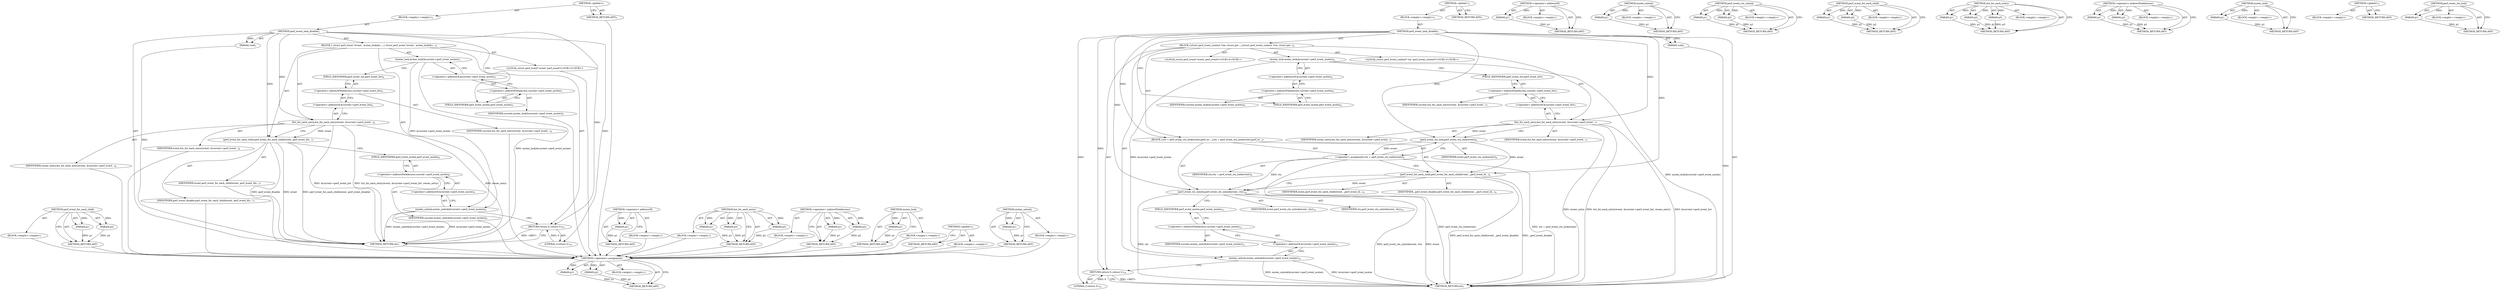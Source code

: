 digraph "perf_event_ctx_lock" {
vulnerable_72 [label=<(METHOD,perf_event_for_each_child)>];
vulnerable_73 [label=<(PARAM,p1)>];
vulnerable_74 [label=<(PARAM,p2)>];
vulnerable_75 [label=<(BLOCK,&lt;empty&gt;,&lt;empty&gt;)>];
vulnerable_76 [label=<(METHOD_RETURN,ANY)>];
vulnerable_6 [label=<(METHOD,&lt;global&gt;)<SUB>1</SUB>>];
vulnerable_7 [label=<(BLOCK,&lt;empty&gt;,&lt;empty&gt;)<SUB>1</SUB>>];
vulnerable_8 [label=<(METHOD,perf_event_task_disable)<SUB>1</SUB>>];
vulnerable_9 [label=<(PARAM,void)<SUB>1</SUB>>];
vulnerable_10 [label=<(BLOCK,{
 	struct perf_event *event;
 
 	mutex_lock(&amp;c...,{
 	struct perf_event *event;
 
 	mutex_lock(&amp;c...)<SUB>2</SUB>>];
vulnerable_11 [label="<(LOCAL,struct perf_event* event: perf_event*)<SUB>3</SUB>>"];
vulnerable_12 [label=<(mutex_lock,mutex_lock(&amp;current-&gt;perf_event_mutex))<SUB>5</SUB>>];
vulnerable_13 [label=<(&lt;operator&gt;.addressOf,&amp;current-&gt;perf_event_mutex)<SUB>5</SUB>>];
vulnerable_14 [label=<(&lt;operator&gt;.indirectFieldAccess,current-&gt;perf_event_mutex)<SUB>5</SUB>>];
vulnerable_15 [label=<(IDENTIFIER,current,mutex_lock(&amp;current-&gt;perf_event_mutex))<SUB>5</SUB>>];
vulnerable_16 [label=<(FIELD_IDENTIFIER,perf_event_mutex,perf_event_mutex)<SUB>5</SUB>>];
vulnerable_17 [label=<(list_for_each_entry,list_for_each_entry(event, &amp;current-&gt;perf_event...)<SUB>6</SUB>>];
vulnerable_18 [label=<(IDENTIFIER,event,list_for_each_entry(event, &amp;current-&gt;perf_event...)<SUB>6</SUB>>];
vulnerable_19 [label=<(&lt;operator&gt;.addressOf,&amp;current-&gt;perf_event_list)<SUB>6</SUB>>];
vulnerable_20 [label=<(&lt;operator&gt;.indirectFieldAccess,current-&gt;perf_event_list)<SUB>6</SUB>>];
vulnerable_21 [label=<(IDENTIFIER,current,list_for_each_entry(event, &amp;current-&gt;perf_event...)<SUB>6</SUB>>];
vulnerable_22 [label=<(FIELD_IDENTIFIER,perf_event_list,perf_event_list)<SUB>6</SUB>>];
vulnerable_23 [label=<(IDENTIFIER,owner_entry,list_for_each_entry(event, &amp;current-&gt;perf_event...)<SUB>6</SUB>>];
vulnerable_24 [label=<(perf_event_for_each_child,perf_event_for_each_child(event, perf_event_dis...)<SUB>7</SUB>>];
vulnerable_25 [label=<(IDENTIFIER,event,perf_event_for_each_child(event, perf_event_dis...)<SUB>7</SUB>>];
vulnerable_26 [label=<(IDENTIFIER,perf_event_disable,perf_event_for_each_child(event, perf_event_dis...)<SUB>7</SUB>>];
vulnerable_27 [label=<(mutex_unlock,mutex_unlock(&amp;current-&gt;perf_event_mutex))<SUB>8</SUB>>];
vulnerable_28 [label=<(&lt;operator&gt;.addressOf,&amp;current-&gt;perf_event_mutex)<SUB>8</SUB>>];
vulnerable_29 [label=<(&lt;operator&gt;.indirectFieldAccess,current-&gt;perf_event_mutex)<SUB>8</SUB>>];
vulnerable_30 [label=<(IDENTIFIER,current,mutex_unlock(&amp;current-&gt;perf_event_mutex))<SUB>8</SUB>>];
vulnerable_31 [label=<(FIELD_IDENTIFIER,perf_event_mutex,perf_event_mutex)<SUB>8</SUB>>];
vulnerable_32 [label=<(RETURN,return 0;,return 0;)<SUB>10</SUB>>];
vulnerable_33 [label=<(LITERAL,0,return 0;)<SUB>10</SUB>>];
vulnerable_34 [label=<(METHOD_RETURN,int)<SUB>1</SUB>>];
vulnerable_36 [label=<(METHOD_RETURN,ANY)<SUB>1</SUB>>];
vulnerable_57 [label=<(METHOD,&lt;operator&gt;.addressOf)>];
vulnerable_58 [label=<(PARAM,p1)>];
vulnerable_59 [label=<(BLOCK,&lt;empty&gt;,&lt;empty&gt;)>];
vulnerable_60 [label=<(METHOD_RETURN,ANY)>];
vulnerable_66 [label=<(METHOD,list_for_each_entry)>];
vulnerable_67 [label=<(PARAM,p1)>];
vulnerable_68 [label=<(PARAM,p2)>];
vulnerable_69 [label=<(PARAM,p3)>];
vulnerable_70 [label=<(BLOCK,&lt;empty&gt;,&lt;empty&gt;)>];
vulnerable_71 [label=<(METHOD_RETURN,ANY)>];
vulnerable_61 [label=<(METHOD,&lt;operator&gt;.indirectFieldAccess)>];
vulnerable_62 [label=<(PARAM,p1)>];
vulnerable_63 [label=<(PARAM,p2)>];
vulnerable_64 [label=<(BLOCK,&lt;empty&gt;,&lt;empty&gt;)>];
vulnerable_65 [label=<(METHOD_RETURN,ANY)>];
vulnerable_53 [label=<(METHOD,mutex_lock)>];
vulnerable_54 [label=<(PARAM,p1)>];
vulnerable_55 [label=<(BLOCK,&lt;empty&gt;,&lt;empty&gt;)>];
vulnerable_56 [label=<(METHOD_RETURN,ANY)>];
vulnerable_47 [label=<(METHOD,&lt;global&gt;)<SUB>1</SUB>>];
vulnerable_48 [label=<(BLOCK,&lt;empty&gt;,&lt;empty&gt;)>];
vulnerable_49 [label=<(METHOD_RETURN,ANY)>];
vulnerable_77 [label=<(METHOD,mutex_unlock)>];
vulnerable_78 [label=<(PARAM,p1)>];
vulnerable_79 [label=<(BLOCK,&lt;empty&gt;,&lt;empty&gt;)>];
vulnerable_80 [label=<(METHOD_RETURN,ANY)>];
fixed_83 [label=<(METHOD,&lt;operator&gt;.assignment)>];
fixed_84 [label=<(PARAM,p1)>];
fixed_85 [label=<(PARAM,p2)>];
fixed_86 [label=<(BLOCK,&lt;empty&gt;,&lt;empty&gt;)>];
fixed_87 [label=<(METHOD_RETURN,ANY)>];
fixed_6 [label=<(METHOD,&lt;global&gt;)<SUB>1</SUB>>];
fixed_7 [label=<(BLOCK,&lt;empty&gt;,&lt;empty&gt;)<SUB>1</SUB>>];
fixed_8 [label=<(METHOD,perf_event_task_disable)<SUB>1</SUB>>];
fixed_9 [label=<(PARAM,void)<SUB>1</SUB>>];
fixed_10 [label=<(BLOCK,{
	struct perf_event_context *ctx;
 	struct per...,{
	struct perf_event_context *ctx;
 	struct per...)<SUB>2</SUB>>];
fixed_11 [label="<(LOCAL,struct perf_event_context* ctx: perf_event_context*)<SUB>3</SUB>>"];
fixed_12 [label="<(LOCAL,struct perf_event* event: perf_event*)<SUB>4</SUB>>"];
fixed_13 [label=<(mutex_lock,mutex_lock(&amp;current-&gt;perf_event_mutex))<SUB>6</SUB>>];
fixed_14 [label=<(&lt;operator&gt;.addressOf,&amp;current-&gt;perf_event_mutex)<SUB>6</SUB>>];
fixed_15 [label=<(&lt;operator&gt;.indirectFieldAccess,current-&gt;perf_event_mutex)<SUB>6</SUB>>];
fixed_16 [label=<(IDENTIFIER,current,mutex_lock(&amp;current-&gt;perf_event_mutex))<SUB>6</SUB>>];
fixed_17 [label=<(FIELD_IDENTIFIER,perf_event_mutex,perf_event_mutex)<SUB>6</SUB>>];
fixed_18 [label=<(list_for_each_entry,list_for_each_entry(event, &amp;current-&gt;perf_event...)<SUB>7</SUB>>];
fixed_19 [label=<(IDENTIFIER,event,list_for_each_entry(event, &amp;current-&gt;perf_event...)<SUB>7</SUB>>];
fixed_20 [label=<(&lt;operator&gt;.addressOf,&amp;current-&gt;perf_event_list)<SUB>7</SUB>>];
fixed_21 [label=<(&lt;operator&gt;.indirectFieldAccess,current-&gt;perf_event_list)<SUB>7</SUB>>];
fixed_22 [label=<(IDENTIFIER,current,list_for_each_entry(event, &amp;current-&gt;perf_event...)<SUB>7</SUB>>];
fixed_23 [label=<(FIELD_IDENTIFIER,perf_event_list,perf_event_list)<SUB>7</SUB>>];
fixed_24 [label=<(IDENTIFIER,owner_entry,list_for_each_entry(event, &amp;current-&gt;perf_event...)<SUB>7</SUB>>];
fixed_25 [label=<(BLOCK,{
		ctx = perf_event_ctx_lock(event);
		perf_ev...,{
		ctx = perf_event_ctx_lock(event);
		perf_ev...)<SUB>7</SUB>>];
fixed_26 [label=<(&lt;operator&gt;.assignment,ctx = perf_event_ctx_lock(event))<SUB>8</SUB>>];
fixed_27 [label=<(IDENTIFIER,ctx,ctx = perf_event_ctx_lock(event))<SUB>8</SUB>>];
fixed_28 [label=<(perf_event_ctx_lock,perf_event_ctx_lock(event))<SUB>8</SUB>>];
fixed_29 [label=<(IDENTIFIER,event,perf_event_ctx_lock(event))<SUB>8</SUB>>];
fixed_30 [label=<(perf_event_for_each_child,perf_event_for_each_child(event, _perf_event_di...)<SUB>9</SUB>>];
fixed_31 [label=<(IDENTIFIER,event,perf_event_for_each_child(event, _perf_event_di...)<SUB>9</SUB>>];
fixed_32 [label=<(IDENTIFIER,_perf_event_disable,perf_event_for_each_child(event, _perf_event_di...)<SUB>9</SUB>>];
fixed_33 [label=<(perf_event_ctx_unlock,perf_event_ctx_unlock(event, ctx))<SUB>10</SUB>>];
fixed_34 [label=<(IDENTIFIER,event,perf_event_ctx_unlock(event, ctx))<SUB>10</SUB>>];
fixed_35 [label=<(IDENTIFIER,ctx,perf_event_ctx_unlock(event, ctx))<SUB>10</SUB>>];
fixed_36 [label=<(mutex_unlock,mutex_unlock(&amp;current-&gt;perf_event_mutex))<SUB>12</SUB>>];
fixed_37 [label=<(&lt;operator&gt;.addressOf,&amp;current-&gt;perf_event_mutex)<SUB>12</SUB>>];
fixed_38 [label=<(&lt;operator&gt;.indirectFieldAccess,current-&gt;perf_event_mutex)<SUB>12</SUB>>];
fixed_39 [label=<(IDENTIFIER,current,mutex_unlock(&amp;current-&gt;perf_event_mutex))<SUB>12</SUB>>];
fixed_40 [label=<(FIELD_IDENTIFIER,perf_event_mutex,perf_event_mutex)<SUB>12</SUB>>];
fixed_41 [label=<(RETURN,return 0;,return 0;)<SUB>14</SUB>>];
fixed_42 [label=<(LITERAL,0,return 0;)<SUB>14</SUB>>];
fixed_43 [label=<(METHOD_RETURN,int)<SUB>1</SUB>>];
fixed_45 [label=<(METHOD_RETURN,ANY)<SUB>1</SUB>>];
fixed_68 [label=<(METHOD,&lt;operator&gt;.addressOf)>];
fixed_69 [label=<(PARAM,p1)>];
fixed_70 [label=<(BLOCK,&lt;empty&gt;,&lt;empty&gt;)>];
fixed_71 [label=<(METHOD_RETURN,ANY)>];
fixed_102 [label=<(METHOD,mutex_unlock)>];
fixed_103 [label=<(PARAM,p1)>];
fixed_104 [label=<(BLOCK,&lt;empty&gt;,&lt;empty&gt;)>];
fixed_105 [label=<(METHOD_RETURN,ANY)>];
fixed_97 [label=<(METHOD,perf_event_ctx_unlock)>];
fixed_98 [label=<(PARAM,p1)>];
fixed_99 [label=<(PARAM,p2)>];
fixed_100 [label=<(BLOCK,&lt;empty&gt;,&lt;empty&gt;)>];
fixed_101 [label=<(METHOD_RETURN,ANY)>];
fixed_92 [label=<(METHOD,perf_event_for_each_child)>];
fixed_93 [label=<(PARAM,p1)>];
fixed_94 [label=<(PARAM,p2)>];
fixed_95 [label=<(BLOCK,&lt;empty&gt;,&lt;empty&gt;)>];
fixed_96 [label=<(METHOD_RETURN,ANY)>];
fixed_77 [label=<(METHOD,list_for_each_entry)>];
fixed_78 [label=<(PARAM,p1)>];
fixed_79 [label=<(PARAM,p2)>];
fixed_80 [label=<(PARAM,p3)>];
fixed_81 [label=<(BLOCK,&lt;empty&gt;,&lt;empty&gt;)>];
fixed_82 [label=<(METHOD_RETURN,ANY)>];
fixed_72 [label=<(METHOD,&lt;operator&gt;.indirectFieldAccess)>];
fixed_73 [label=<(PARAM,p1)>];
fixed_74 [label=<(PARAM,p2)>];
fixed_75 [label=<(BLOCK,&lt;empty&gt;,&lt;empty&gt;)>];
fixed_76 [label=<(METHOD_RETURN,ANY)>];
fixed_64 [label=<(METHOD,mutex_lock)>];
fixed_65 [label=<(PARAM,p1)>];
fixed_66 [label=<(BLOCK,&lt;empty&gt;,&lt;empty&gt;)>];
fixed_67 [label=<(METHOD_RETURN,ANY)>];
fixed_58 [label=<(METHOD,&lt;global&gt;)<SUB>1</SUB>>];
fixed_59 [label=<(BLOCK,&lt;empty&gt;,&lt;empty&gt;)>];
fixed_60 [label=<(METHOD_RETURN,ANY)>];
fixed_88 [label=<(METHOD,perf_event_ctx_lock)>];
fixed_89 [label=<(PARAM,p1)>];
fixed_90 [label=<(BLOCK,&lt;empty&gt;,&lt;empty&gt;)>];
fixed_91 [label=<(METHOD_RETURN,ANY)>];
vulnerable_72 -> vulnerable_73  [key=0, label="AST: "];
vulnerable_72 -> vulnerable_73  [key=1, label="DDG: "];
vulnerable_72 -> vulnerable_75  [key=0, label="AST: "];
vulnerable_72 -> vulnerable_74  [key=0, label="AST: "];
vulnerable_72 -> vulnerable_74  [key=1, label="DDG: "];
vulnerable_72 -> vulnerable_76  [key=0, label="AST: "];
vulnerable_72 -> vulnerable_76  [key=1, label="CFG: "];
vulnerable_73 -> vulnerable_76  [key=0, label="DDG: p1"];
vulnerable_74 -> vulnerable_76  [key=0, label="DDG: p2"];
vulnerable_75 -> fixed_83  [key=0];
vulnerable_76 -> fixed_83  [key=0];
vulnerable_6 -> vulnerable_7  [key=0, label="AST: "];
vulnerable_6 -> vulnerable_36  [key=0, label="AST: "];
vulnerable_6 -> vulnerable_36  [key=1, label="CFG: "];
vulnerable_7 -> vulnerable_8  [key=0, label="AST: "];
vulnerable_8 -> vulnerable_9  [key=0, label="AST: "];
vulnerable_8 -> vulnerable_9  [key=1, label="DDG: "];
vulnerable_8 -> vulnerable_10  [key=0, label="AST: "];
vulnerable_8 -> vulnerable_34  [key=0, label="AST: "];
vulnerable_8 -> vulnerable_16  [key=0, label="CFG: "];
vulnerable_8 -> vulnerable_32  [key=0, label="DDG: "];
vulnerable_8 -> vulnerable_17  [key=0, label="DDG: "];
vulnerable_8 -> vulnerable_24  [key=0, label="DDG: "];
vulnerable_8 -> vulnerable_33  [key=0, label="DDG: "];
vulnerable_9 -> vulnerable_34  [key=0, label="DDG: "];
vulnerable_10 -> vulnerable_11  [key=0, label="AST: "];
vulnerable_10 -> vulnerable_12  [key=0, label="AST: "];
vulnerable_10 -> vulnerable_17  [key=0, label="AST: "];
vulnerable_10 -> vulnerable_24  [key=0, label="AST: "];
vulnerable_10 -> vulnerable_27  [key=0, label="AST: "];
vulnerable_10 -> vulnerable_32  [key=0, label="AST: "];
vulnerable_11 -> fixed_83  [key=0];
vulnerable_12 -> vulnerable_13  [key=0, label="AST: "];
vulnerable_12 -> vulnerable_22  [key=0, label="CFG: "];
vulnerable_12 -> vulnerable_34  [key=0, label="DDG: mutex_lock(&amp;current-&gt;perf_event_mutex)"];
vulnerable_12 -> vulnerable_27  [key=0, label="DDG: &amp;current-&gt;perf_event_mutex"];
vulnerable_13 -> vulnerable_14  [key=0, label="AST: "];
vulnerable_13 -> vulnerable_12  [key=0, label="CFG: "];
vulnerable_14 -> vulnerable_15  [key=0, label="AST: "];
vulnerable_14 -> vulnerable_16  [key=0, label="AST: "];
vulnerable_14 -> vulnerable_13  [key=0, label="CFG: "];
vulnerable_15 -> fixed_83  [key=0];
vulnerable_16 -> vulnerable_14  [key=0, label="CFG: "];
vulnerable_17 -> vulnerable_18  [key=0, label="AST: "];
vulnerable_17 -> vulnerable_19  [key=0, label="AST: "];
vulnerable_17 -> vulnerable_23  [key=0, label="AST: "];
vulnerable_17 -> vulnerable_24  [key=0, label="CFG: "];
vulnerable_17 -> vulnerable_24  [key=1, label="DDG: event"];
vulnerable_17 -> vulnerable_34  [key=0, label="DDG: &amp;current-&gt;perf_event_list"];
vulnerable_17 -> vulnerable_34  [key=1, label="DDG: list_for_each_entry(event, &amp;current-&gt;perf_event_list, owner_entry)"];
vulnerable_17 -> vulnerable_34  [key=2, label="DDG: owner_entry"];
vulnerable_18 -> fixed_83  [key=0];
vulnerable_19 -> vulnerable_20  [key=0, label="AST: "];
vulnerable_19 -> vulnerable_17  [key=0, label="CFG: "];
vulnerable_20 -> vulnerable_21  [key=0, label="AST: "];
vulnerable_20 -> vulnerable_22  [key=0, label="AST: "];
vulnerable_20 -> vulnerable_19  [key=0, label="CFG: "];
vulnerable_21 -> fixed_83  [key=0];
vulnerable_22 -> vulnerable_20  [key=0, label="CFG: "];
vulnerable_23 -> fixed_83  [key=0];
vulnerable_24 -> vulnerable_25  [key=0, label="AST: "];
vulnerable_24 -> vulnerable_26  [key=0, label="AST: "];
vulnerable_24 -> vulnerable_31  [key=0, label="CFG: "];
vulnerable_24 -> vulnerable_34  [key=0, label="DDG: event"];
vulnerable_24 -> vulnerable_34  [key=1, label="DDG: perf_event_for_each_child(event, perf_event_disable)"];
vulnerable_24 -> vulnerable_34  [key=2, label="DDG: perf_event_disable"];
vulnerable_25 -> fixed_83  [key=0];
vulnerable_26 -> fixed_83  [key=0];
vulnerable_27 -> vulnerable_28  [key=0, label="AST: "];
vulnerable_27 -> vulnerable_32  [key=0, label="CFG: "];
vulnerable_27 -> vulnerable_34  [key=0, label="DDG: &amp;current-&gt;perf_event_mutex"];
vulnerable_27 -> vulnerable_34  [key=1, label="DDG: mutex_unlock(&amp;current-&gt;perf_event_mutex)"];
vulnerable_28 -> vulnerable_29  [key=0, label="AST: "];
vulnerable_28 -> vulnerable_27  [key=0, label="CFG: "];
vulnerable_29 -> vulnerable_30  [key=0, label="AST: "];
vulnerable_29 -> vulnerable_31  [key=0, label="AST: "];
vulnerable_29 -> vulnerable_28  [key=0, label="CFG: "];
vulnerable_30 -> fixed_83  [key=0];
vulnerable_31 -> vulnerable_29  [key=0, label="CFG: "];
vulnerable_32 -> vulnerable_33  [key=0, label="AST: "];
vulnerable_32 -> vulnerable_34  [key=0, label="CFG: "];
vulnerable_32 -> vulnerable_34  [key=1, label="DDG: &lt;RET&gt;"];
vulnerable_33 -> vulnerable_32  [key=0, label="DDG: 0"];
vulnerable_34 -> fixed_83  [key=0];
vulnerable_36 -> fixed_83  [key=0];
vulnerable_57 -> vulnerable_58  [key=0, label="AST: "];
vulnerable_57 -> vulnerable_58  [key=1, label="DDG: "];
vulnerable_57 -> vulnerable_59  [key=0, label="AST: "];
vulnerable_57 -> vulnerable_60  [key=0, label="AST: "];
vulnerable_57 -> vulnerable_60  [key=1, label="CFG: "];
vulnerable_58 -> vulnerable_60  [key=0, label="DDG: p1"];
vulnerable_59 -> fixed_83  [key=0];
vulnerable_60 -> fixed_83  [key=0];
vulnerable_66 -> vulnerable_67  [key=0, label="AST: "];
vulnerable_66 -> vulnerable_67  [key=1, label="DDG: "];
vulnerable_66 -> vulnerable_70  [key=0, label="AST: "];
vulnerable_66 -> vulnerable_68  [key=0, label="AST: "];
vulnerable_66 -> vulnerable_68  [key=1, label="DDG: "];
vulnerable_66 -> vulnerable_71  [key=0, label="AST: "];
vulnerable_66 -> vulnerable_71  [key=1, label="CFG: "];
vulnerable_66 -> vulnerable_69  [key=0, label="AST: "];
vulnerable_66 -> vulnerable_69  [key=1, label="DDG: "];
vulnerable_67 -> vulnerable_71  [key=0, label="DDG: p1"];
vulnerable_68 -> vulnerable_71  [key=0, label="DDG: p2"];
vulnerable_69 -> vulnerable_71  [key=0, label="DDG: p3"];
vulnerable_70 -> fixed_83  [key=0];
vulnerable_71 -> fixed_83  [key=0];
vulnerable_61 -> vulnerable_62  [key=0, label="AST: "];
vulnerable_61 -> vulnerable_62  [key=1, label="DDG: "];
vulnerable_61 -> vulnerable_64  [key=0, label="AST: "];
vulnerable_61 -> vulnerable_63  [key=0, label="AST: "];
vulnerable_61 -> vulnerable_63  [key=1, label="DDG: "];
vulnerable_61 -> vulnerable_65  [key=0, label="AST: "];
vulnerable_61 -> vulnerable_65  [key=1, label="CFG: "];
vulnerable_62 -> vulnerable_65  [key=0, label="DDG: p1"];
vulnerable_63 -> vulnerable_65  [key=0, label="DDG: p2"];
vulnerable_64 -> fixed_83  [key=0];
vulnerable_65 -> fixed_83  [key=0];
vulnerable_53 -> vulnerable_54  [key=0, label="AST: "];
vulnerable_53 -> vulnerable_54  [key=1, label="DDG: "];
vulnerable_53 -> vulnerable_55  [key=0, label="AST: "];
vulnerable_53 -> vulnerable_56  [key=0, label="AST: "];
vulnerable_53 -> vulnerable_56  [key=1, label="CFG: "];
vulnerable_54 -> vulnerable_56  [key=0, label="DDG: p1"];
vulnerable_55 -> fixed_83  [key=0];
vulnerable_56 -> fixed_83  [key=0];
vulnerable_47 -> vulnerable_48  [key=0, label="AST: "];
vulnerable_47 -> vulnerable_49  [key=0, label="AST: "];
vulnerable_47 -> vulnerable_49  [key=1, label="CFG: "];
vulnerable_48 -> fixed_83  [key=0];
vulnerable_49 -> fixed_83  [key=0];
vulnerable_77 -> vulnerable_78  [key=0, label="AST: "];
vulnerable_77 -> vulnerable_78  [key=1, label="DDG: "];
vulnerable_77 -> vulnerable_79  [key=0, label="AST: "];
vulnerable_77 -> vulnerable_80  [key=0, label="AST: "];
vulnerable_77 -> vulnerable_80  [key=1, label="CFG: "];
vulnerable_78 -> vulnerable_80  [key=0, label="DDG: p1"];
vulnerable_79 -> fixed_83  [key=0];
vulnerable_80 -> fixed_83  [key=0];
fixed_83 -> fixed_84  [key=0, label="AST: "];
fixed_83 -> fixed_84  [key=1, label="DDG: "];
fixed_83 -> fixed_86  [key=0, label="AST: "];
fixed_83 -> fixed_85  [key=0, label="AST: "];
fixed_83 -> fixed_85  [key=1, label="DDG: "];
fixed_83 -> fixed_87  [key=0, label="AST: "];
fixed_83 -> fixed_87  [key=1, label="CFG: "];
fixed_84 -> fixed_87  [key=0, label="DDG: p1"];
fixed_85 -> fixed_87  [key=0, label="DDG: p2"];
fixed_6 -> fixed_7  [key=0, label="AST: "];
fixed_6 -> fixed_45  [key=0, label="AST: "];
fixed_6 -> fixed_45  [key=1, label="CFG: "];
fixed_7 -> fixed_8  [key=0, label="AST: "];
fixed_8 -> fixed_9  [key=0, label="AST: "];
fixed_8 -> fixed_9  [key=1, label="DDG: "];
fixed_8 -> fixed_10  [key=0, label="AST: "];
fixed_8 -> fixed_43  [key=0, label="AST: "];
fixed_8 -> fixed_17  [key=0, label="CFG: "];
fixed_8 -> fixed_25  [key=0, label="DDG: "];
fixed_8 -> fixed_41  [key=0, label="DDG: "];
fixed_8 -> fixed_18  [key=0, label="DDG: "];
fixed_8 -> fixed_42  [key=0, label="DDG: "];
fixed_8 -> fixed_30  [key=0, label="DDG: "];
fixed_8 -> fixed_33  [key=0, label="DDG: "];
fixed_8 -> fixed_28  [key=0, label="DDG: "];
fixed_9 -> fixed_43  [key=0, label="DDG: "];
fixed_10 -> fixed_11  [key=0, label="AST: "];
fixed_10 -> fixed_12  [key=0, label="AST: "];
fixed_10 -> fixed_13  [key=0, label="AST: "];
fixed_10 -> fixed_18  [key=0, label="AST: "];
fixed_10 -> fixed_25  [key=0, label="AST: "];
fixed_10 -> fixed_36  [key=0, label="AST: "];
fixed_10 -> fixed_41  [key=0, label="AST: "];
fixed_13 -> fixed_14  [key=0, label="AST: "];
fixed_13 -> fixed_23  [key=0, label="CFG: "];
fixed_13 -> fixed_43  [key=0, label="DDG: mutex_lock(&amp;current-&gt;perf_event_mutex)"];
fixed_13 -> fixed_36  [key=0, label="DDG: &amp;current-&gt;perf_event_mutex"];
fixed_14 -> fixed_15  [key=0, label="AST: "];
fixed_14 -> fixed_13  [key=0, label="CFG: "];
fixed_15 -> fixed_16  [key=0, label="AST: "];
fixed_15 -> fixed_17  [key=0, label="AST: "];
fixed_15 -> fixed_14  [key=0, label="CFG: "];
fixed_17 -> fixed_15  [key=0, label="CFG: "];
fixed_18 -> fixed_19  [key=0, label="AST: "];
fixed_18 -> fixed_20  [key=0, label="AST: "];
fixed_18 -> fixed_24  [key=0, label="AST: "];
fixed_18 -> fixed_28  [key=0, label="CFG: "];
fixed_18 -> fixed_28  [key=1, label="DDG: event"];
fixed_18 -> fixed_43  [key=0, label="DDG: &amp;current-&gt;perf_event_list"];
fixed_18 -> fixed_43  [key=1, label="DDG: list_for_each_entry(event, &amp;current-&gt;perf_event_list, owner_entry)"];
fixed_18 -> fixed_43  [key=2, label="DDG: owner_entry"];
fixed_20 -> fixed_21  [key=0, label="AST: "];
fixed_20 -> fixed_18  [key=0, label="CFG: "];
fixed_21 -> fixed_22  [key=0, label="AST: "];
fixed_21 -> fixed_23  [key=0, label="AST: "];
fixed_21 -> fixed_20  [key=0, label="CFG: "];
fixed_23 -> fixed_21  [key=0, label="CFG: "];
fixed_25 -> fixed_26  [key=0, label="AST: "];
fixed_25 -> fixed_30  [key=0, label="AST: "];
fixed_25 -> fixed_33  [key=0, label="AST: "];
fixed_26 -> fixed_27  [key=0, label="AST: "];
fixed_26 -> fixed_28  [key=0, label="AST: "];
fixed_26 -> fixed_30  [key=0, label="CFG: "];
fixed_26 -> fixed_43  [key=0, label="DDG: perf_event_ctx_lock(event)"];
fixed_26 -> fixed_43  [key=1, label="DDG: ctx = perf_event_ctx_lock(event)"];
fixed_26 -> fixed_33  [key=0, label="DDG: ctx"];
fixed_28 -> fixed_29  [key=0, label="AST: "];
fixed_28 -> fixed_26  [key=0, label="CFG: "];
fixed_28 -> fixed_26  [key=1, label="DDG: event"];
fixed_28 -> fixed_30  [key=0, label="DDG: event"];
fixed_30 -> fixed_31  [key=0, label="AST: "];
fixed_30 -> fixed_32  [key=0, label="AST: "];
fixed_30 -> fixed_33  [key=0, label="CFG: "];
fixed_30 -> fixed_33  [key=1, label="DDG: event"];
fixed_30 -> fixed_43  [key=0, label="DDG: perf_event_for_each_child(event, _perf_event_disable)"];
fixed_30 -> fixed_43  [key=1, label="DDG: _perf_event_disable"];
fixed_33 -> fixed_34  [key=0, label="AST: "];
fixed_33 -> fixed_35  [key=0, label="AST: "];
fixed_33 -> fixed_40  [key=0, label="CFG: "];
fixed_33 -> fixed_43  [key=0, label="DDG: event"];
fixed_33 -> fixed_43  [key=1, label="DDG: ctx"];
fixed_33 -> fixed_43  [key=2, label="DDG: perf_event_ctx_unlock(event, ctx)"];
fixed_36 -> fixed_37  [key=0, label="AST: "];
fixed_36 -> fixed_41  [key=0, label="CFG: "];
fixed_36 -> fixed_43  [key=0, label="DDG: &amp;current-&gt;perf_event_mutex"];
fixed_36 -> fixed_43  [key=1, label="DDG: mutex_unlock(&amp;current-&gt;perf_event_mutex)"];
fixed_37 -> fixed_38  [key=0, label="AST: "];
fixed_37 -> fixed_36  [key=0, label="CFG: "];
fixed_38 -> fixed_39  [key=0, label="AST: "];
fixed_38 -> fixed_40  [key=0, label="AST: "];
fixed_38 -> fixed_37  [key=0, label="CFG: "];
fixed_40 -> fixed_38  [key=0, label="CFG: "];
fixed_41 -> fixed_42  [key=0, label="AST: "];
fixed_41 -> fixed_43  [key=0, label="CFG: "];
fixed_41 -> fixed_43  [key=1, label="DDG: &lt;RET&gt;"];
fixed_42 -> fixed_41  [key=0, label="DDG: 0"];
fixed_68 -> fixed_69  [key=0, label="AST: "];
fixed_68 -> fixed_69  [key=1, label="DDG: "];
fixed_68 -> fixed_70  [key=0, label="AST: "];
fixed_68 -> fixed_71  [key=0, label="AST: "];
fixed_68 -> fixed_71  [key=1, label="CFG: "];
fixed_69 -> fixed_71  [key=0, label="DDG: p1"];
fixed_102 -> fixed_103  [key=0, label="AST: "];
fixed_102 -> fixed_103  [key=1, label="DDG: "];
fixed_102 -> fixed_104  [key=0, label="AST: "];
fixed_102 -> fixed_105  [key=0, label="AST: "];
fixed_102 -> fixed_105  [key=1, label="CFG: "];
fixed_103 -> fixed_105  [key=0, label="DDG: p1"];
fixed_97 -> fixed_98  [key=0, label="AST: "];
fixed_97 -> fixed_98  [key=1, label="DDG: "];
fixed_97 -> fixed_100  [key=0, label="AST: "];
fixed_97 -> fixed_99  [key=0, label="AST: "];
fixed_97 -> fixed_99  [key=1, label="DDG: "];
fixed_97 -> fixed_101  [key=0, label="AST: "];
fixed_97 -> fixed_101  [key=1, label="CFG: "];
fixed_98 -> fixed_101  [key=0, label="DDG: p1"];
fixed_99 -> fixed_101  [key=0, label="DDG: p2"];
fixed_92 -> fixed_93  [key=0, label="AST: "];
fixed_92 -> fixed_93  [key=1, label="DDG: "];
fixed_92 -> fixed_95  [key=0, label="AST: "];
fixed_92 -> fixed_94  [key=0, label="AST: "];
fixed_92 -> fixed_94  [key=1, label="DDG: "];
fixed_92 -> fixed_96  [key=0, label="AST: "];
fixed_92 -> fixed_96  [key=1, label="CFG: "];
fixed_93 -> fixed_96  [key=0, label="DDG: p1"];
fixed_94 -> fixed_96  [key=0, label="DDG: p2"];
fixed_77 -> fixed_78  [key=0, label="AST: "];
fixed_77 -> fixed_78  [key=1, label="DDG: "];
fixed_77 -> fixed_81  [key=0, label="AST: "];
fixed_77 -> fixed_79  [key=0, label="AST: "];
fixed_77 -> fixed_79  [key=1, label="DDG: "];
fixed_77 -> fixed_82  [key=0, label="AST: "];
fixed_77 -> fixed_82  [key=1, label="CFG: "];
fixed_77 -> fixed_80  [key=0, label="AST: "];
fixed_77 -> fixed_80  [key=1, label="DDG: "];
fixed_78 -> fixed_82  [key=0, label="DDG: p1"];
fixed_79 -> fixed_82  [key=0, label="DDG: p2"];
fixed_80 -> fixed_82  [key=0, label="DDG: p3"];
fixed_72 -> fixed_73  [key=0, label="AST: "];
fixed_72 -> fixed_73  [key=1, label="DDG: "];
fixed_72 -> fixed_75  [key=0, label="AST: "];
fixed_72 -> fixed_74  [key=0, label="AST: "];
fixed_72 -> fixed_74  [key=1, label="DDG: "];
fixed_72 -> fixed_76  [key=0, label="AST: "];
fixed_72 -> fixed_76  [key=1, label="CFG: "];
fixed_73 -> fixed_76  [key=0, label="DDG: p1"];
fixed_74 -> fixed_76  [key=0, label="DDG: p2"];
fixed_64 -> fixed_65  [key=0, label="AST: "];
fixed_64 -> fixed_65  [key=1, label="DDG: "];
fixed_64 -> fixed_66  [key=0, label="AST: "];
fixed_64 -> fixed_67  [key=0, label="AST: "];
fixed_64 -> fixed_67  [key=1, label="CFG: "];
fixed_65 -> fixed_67  [key=0, label="DDG: p1"];
fixed_58 -> fixed_59  [key=0, label="AST: "];
fixed_58 -> fixed_60  [key=0, label="AST: "];
fixed_58 -> fixed_60  [key=1, label="CFG: "];
fixed_88 -> fixed_89  [key=0, label="AST: "];
fixed_88 -> fixed_89  [key=1, label="DDG: "];
fixed_88 -> fixed_90  [key=0, label="AST: "];
fixed_88 -> fixed_91  [key=0, label="AST: "];
fixed_88 -> fixed_91  [key=1, label="CFG: "];
fixed_89 -> fixed_91  [key=0, label="DDG: p1"];
}
